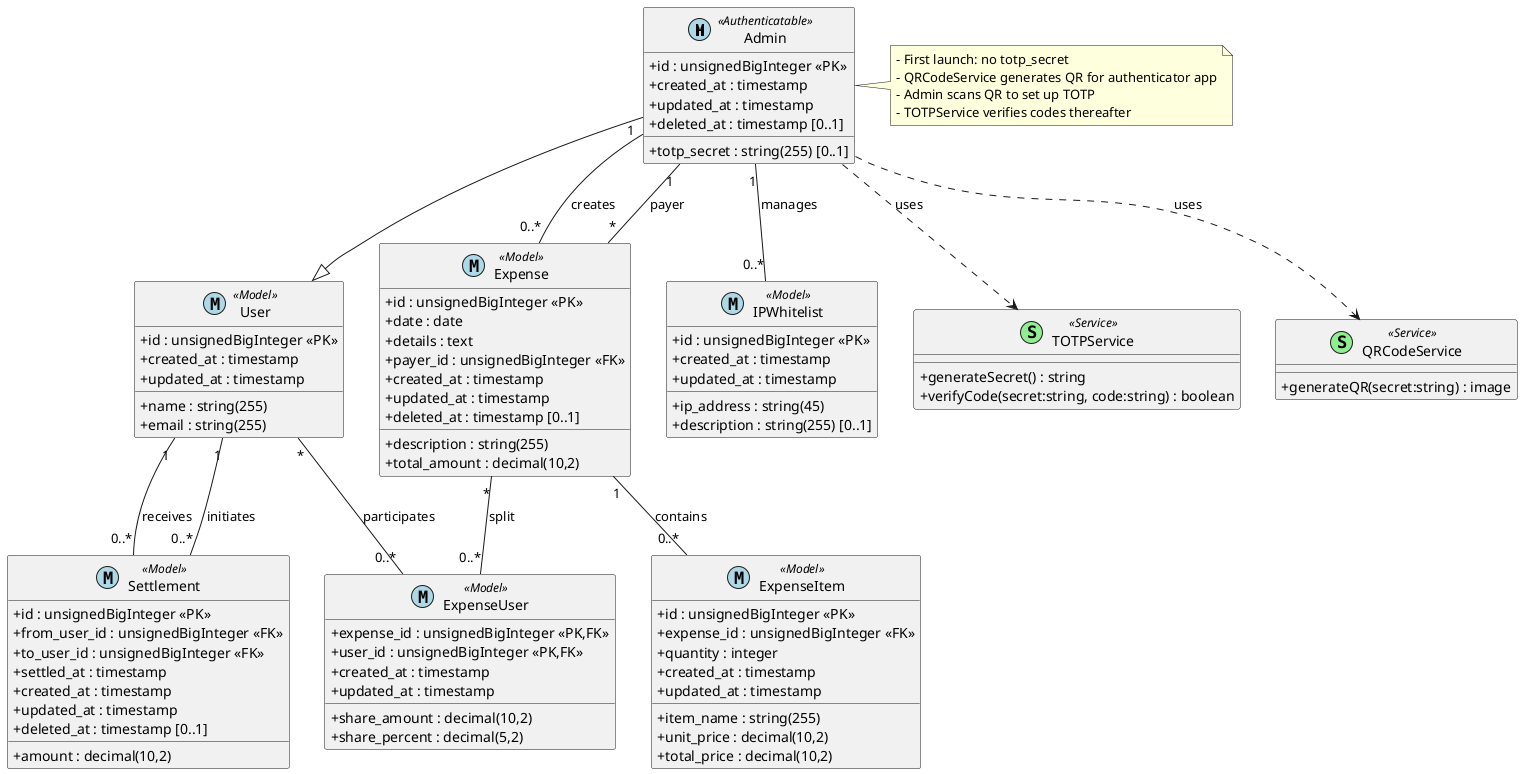 @startuml
skinparam classAttributeIconSize 0

' Define stereotypes
!define Model(x) << (M,#ADD8E6) x >>
!define Service(x) << (S,#90EE90) x >>

' Authentication Model
class Admin Model("Authenticatable") {
    +id : unsignedBigInteger <<PK>>
    +totp_secret : string(255) [0..1]
    +created_at : timestamp
    +updated_at : timestamp
    +deleted_at : timestamp [0..1]
}

' Eloquent Models
class User Model("Model") {
    +id : unsignedBigInteger <<PK>>
    +name : string(255)
    +email : string(255)
    +created_at : timestamp
    +updated_at : timestamp
}

class Expense Model("Model") {
    +id : unsignedBigInteger <<PK>>
    +date : date
    +description : string(255)
    +total_amount : decimal(10,2)
    +details : text
    +payer_id : unsignedBigInteger <<FK>>
    +created_at : timestamp
    +updated_at : timestamp
    +deleted_at : timestamp [0..1]
}

class ExpenseItem Model("Model") {
    +id : unsignedBigInteger <<PK>>
    +expense_id : unsignedBigInteger <<FK>>
    +item_name : string(255)
    +quantity : integer
    +unit_price : decimal(10,2)
    +total_price : decimal(10,2)
    +created_at : timestamp
    +updated_at : timestamp
}

class ExpenseUser Model("Model") {
    +expense_id : unsignedBigInteger <<PK,FK>>
    +user_id : unsignedBigInteger <<PK,FK>>
    +share_amount : decimal(10,2)
    +share_percent : decimal(5,2)
    +created_at : timestamp
    +updated_at : timestamp
}

class Settlement Model("Model") {
    +id : unsignedBigInteger <<PK>>
    +from_user_id : unsignedBigInteger <<FK>>
    +to_user_id : unsignedBigInteger <<FK>>
    +amount : decimal(10,2)
    +settled_at : timestamp
    +created_at : timestamp
    +updated_at : timestamp
    +deleted_at : timestamp [0..1]
}

' IP Whitelist for allowed public IPs
class IPWhitelist Model("Model") {
    +id : unsignedBigInteger <<PK>>
    +ip_address : string(45)
    +description : string(255) [0..1]
    +created_at : timestamp
    +updated_at : timestamp
}

' Services for OTP and QR
class TOTPService Service("Service") {
    +generateSecret() : string
    +verifyCode(secret:string, code:string) : boolean
}

class QRCodeService Service("Service") {
    +generateQR(secret:string) : image
}

' Inheritance
Admin --|> User

' Relationships & Cardinalities
Admin "1" -- "0..*" Expense : creates
Expense "*" -- "1" Admin : payer
Expense "1" -- "0..*" ExpenseItem : contains
User "*" -- "0..*" ExpenseUser : participates
Expense "*" -- "0..*" ExpenseUser : split
User "1" -- "0..*" Settlement : initiates
User "1" -- "0..*" Settlement : receives
Admin "1" -- "0..*" IPWhitelist : manages

' Authentication Flow Notes
note right of Admin
  - First launch: no totp_secret
  - QRCodeService generates QR for authenticator app
  - Admin scans QR to set up TOTP
  - TOTPService verifies codes thereafter
end note

Admin ..> TOTPService : uses
Admin ..> QRCodeService : uses

@enduml
